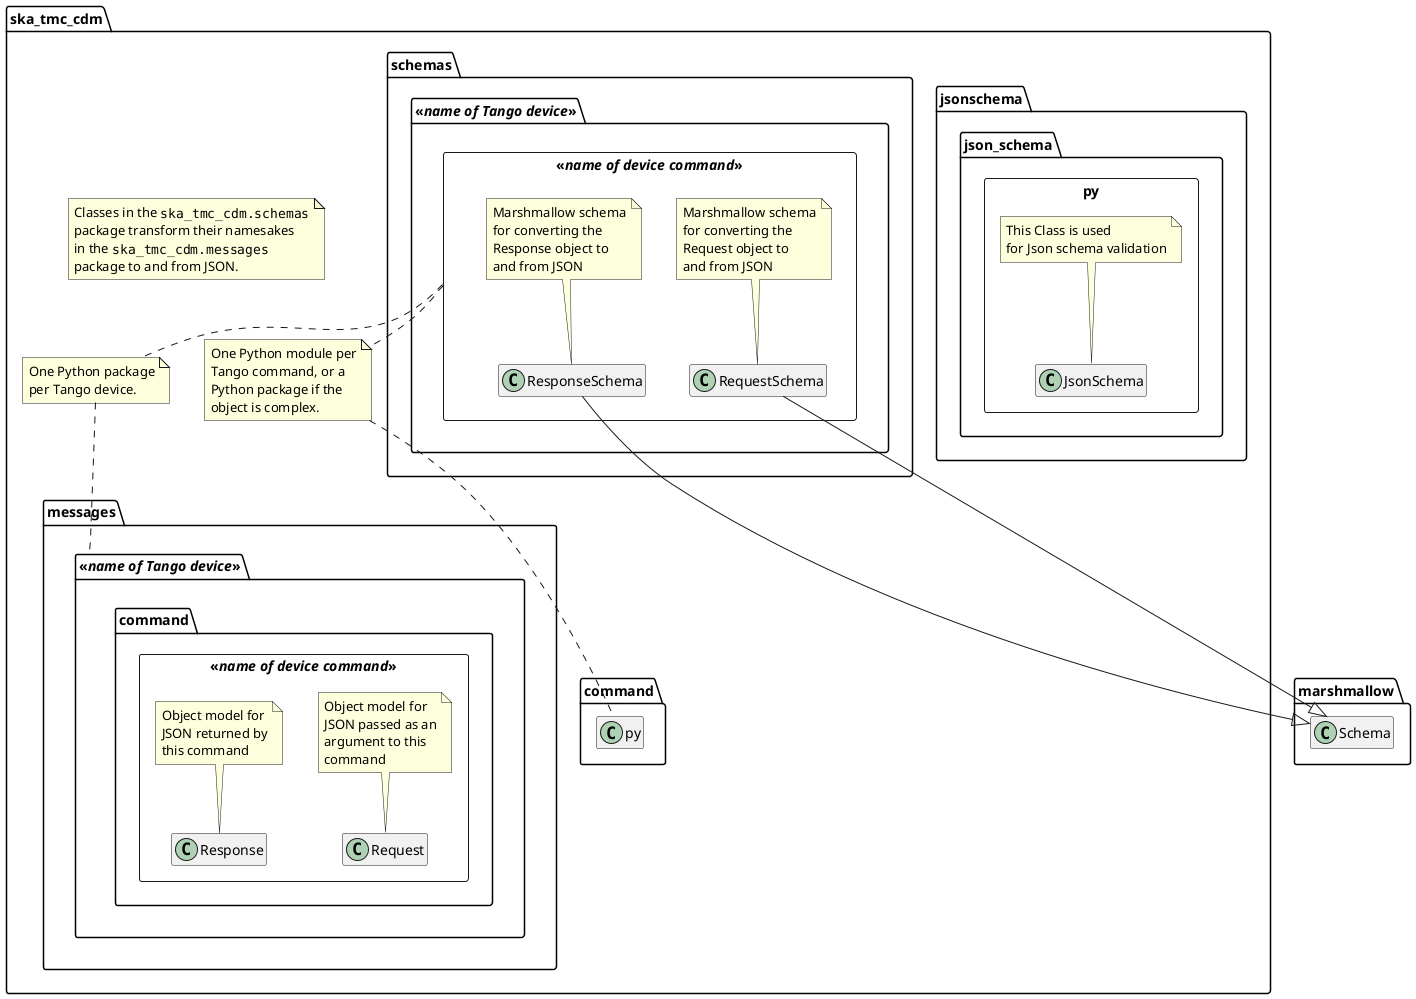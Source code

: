 @startuml
hide empty members

package marshmallow {
	class Schema
}

package ska_tmc_cdm {
	package messages {
		package "<<//name of Tango device//>>" as device {
			package "<<//name of device command//>>" as command.py <<Rectangle>> {
				class Request
				note top of Request
					Object model for
					JSON passed as an
					argument to this
					command
				end note

				class Response
				note top of Response
					Object model for
					JSON returned by
					this command
				end note
			}
		}
	}
  package jsonschema {
        package json_schema.py <<Rectangle>> {
            class JsonSchema {

                }
            note top of JsonSchema
               This Class is used
               for Json schema validation
            end note
        }
    }
	package schemas {
		package "<<//name of Tango device//>>" as P1 {
			package "<<//name of device command//>>" as P2 <<Rectangle>> {
				class RequestSchema
				note top of RequestSchema
					Marshmallow schema
					for converting the
					Request object to
					and from JSON
				end note

				class ResponseSchema
				note top of ResponseSchema
					Marshmallow schema
					for converting the
					Response object to
					and from JSON
				end note
			}
		}
	}
	note as N2
		Classes in the ""ska_tmc_cdm.schemas""
		package transform their namesakes
		in the ""ska_tmc_cdm.messages""
		package to and from JSON.
	end note

	note as N1
		One Python package
		per Tango device.
	end note
	P2 .. N1
	N1 .. device

	note as N3
		One Python module per
		Tango command, or a
		Python package if the
		object is complex.
	end note
	P2 .. N3
	N3 .. command.py



}


ResponseSchema --|> Schema
RequestSchema --|> Schema

@enduml